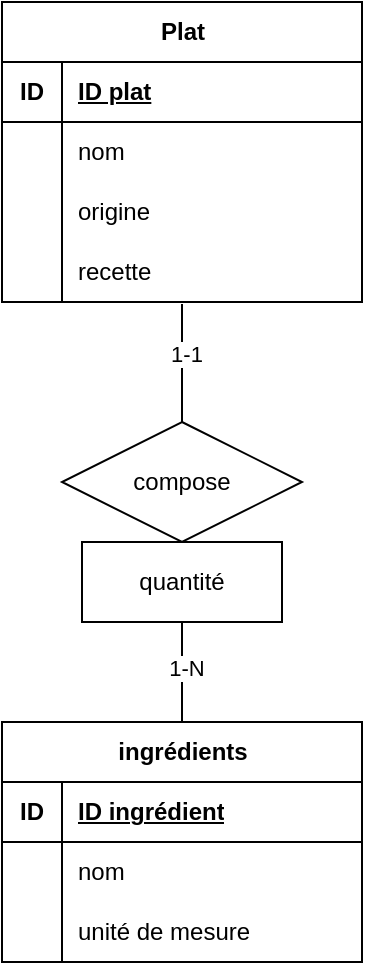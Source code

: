 <mxfile version="26.0.14">
  <diagram name="Page-1" id="A8SLJPfjG-xQEK_JpXzj">
    <mxGraphModel dx="1009" dy="685" grid="1" gridSize="10" guides="1" tooltips="1" connect="1" arrows="1" fold="1" page="1" pageScale="1" pageWidth="1169" pageHeight="827" math="0" shadow="0">
      <root>
        <mxCell id="0" />
        <mxCell id="1" parent="0" />
        <mxCell id="3v98fQpkNUPl8gpHUME3-1" value="Plat" style="shape=table;startSize=30;container=1;collapsible=1;childLayout=tableLayout;fixedRows=1;rowLines=0;fontStyle=1;align=center;resizeLast=1;html=1;" vertex="1" parent="1">
          <mxGeometry x="130" y="160" width="180" height="150" as="geometry" />
        </mxCell>
        <mxCell id="3v98fQpkNUPl8gpHUME3-2" value="" style="shape=tableRow;horizontal=0;startSize=0;swimlaneHead=0;swimlaneBody=0;fillColor=none;collapsible=0;dropTarget=0;points=[[0,0.5],[1,0.5]];portConstraint=eastwest;top=0;left=0;right=0;bottom=1;" vertex="1" parent="3v98fQpkNUPl8gpHUME3-1">
          <mxGeometry y="30" width="180" height="30" as="geometry" />
        </mxCell>
        <mxCell id="3v98fQpkNUPl8gpHUME3-3" value="ID" style="shape=partialRectangle;connectable=0;fillColor=none;top=0;left=0;bottom=0;right=0;fontStyle=1;overflow=hidden;whiteSpace=wrap;html=1;" vertex="1" parent="3v98fQpkNUPl8gpHUME3-2">
          <mxGeometry width="30" height="30" as="geometry">
            <mxRectangle width="30" height="30" as="alternateBounds" />
          </mxGeometry>
        </mxCell>
        <mxCell id="3v98fQpkNUPl8gpHUME3-4" value="ID plat" style="shape=partialRectangle;connectable=0;fillColor=none;top=0;left=0;bottom=0;right=0;align=left;spacingLeft=6;fontStyle=5;overflow=hidden;whiteSpace=wrap;html=1;" vertex="1" parent="3v98fQpkNUPl8gpHUME3-2">
          <mxGeometry x="30" width="150" height="30" as="geometry">
            <mxRectangle width="150" height="30" as="alternateBounds" />
          </mxGeometry>
        </mxCell>
        <mxCell id="3v98fQpkNUPl8gpHUME3-5" value="" style="shape=tableRow;horizontal=0;startSize=0;swimlaneHead=0;swimlaneBody=0;fillColor=none;collapsible=0;dropTarget=0;points=[[0,0.5],[1,0.5]];portConstraint=eastwest;top=0;left=0;right=0;bottom=0;" vertex="1" parent="3v98fQpkNUPl8gpHUME3-1">
          <mxGeometry y="60" width="180" height="30" as="geometry" />
        </mxCell>
        <mxCell id="3v98fQpkNUPl8gpHUME3-6" value="" style="shape=partialRectangle;connectable=0;fillColor=none;top=0;left=0;bottom=0;right=0;editable=1;overflow=hidden;whiteSpace=wrap;html=1;" vertex="1" parent="3v98fQpkNUPl8gpHUME3-5">
          <mxGeometry width="30" height="30" as="geometry">
            <mxRectangle width="30" height="30" as="alternateBounds" />
          </mxGeometry>
        </mxCell>
        <mxCell id="3v98fQpkNUPl8gpHUME3-7" value="nom" style="shape=partialRectangle;connectable=0;fillColor=none;top=0;left=0;bottom=0;right=0;align=left;spacingLeft=6;overflow=hidden;whiteSpace=wrap;html=1;" vertex="1" parent="3v98fQpkNUPl8gpHUME3-5">
          <mxGeometry x="30" width="150" height="30" as="geometry">
            <mxRectangle width="150" height="30" as="alternateBounds" />
          </mxGeometry>
        </mxCell>
        <mxCell id="3v98fQpkNUPl8gpHUME3-8" value="" style="shape=tableRow;horizontal=0;startSize=0;swimlaneHead=0;swimlaneBody=0;fillColor=none;collapsible=0;dropTarget=0;points=[[0,0.5],[1,0.5]];portConstraint=eastwest;top=0;left=0;right=0;bottom=0;" vertex="1" parent="3v98fQpkNUPl8gpHUME3-1">
          <mxGeometry y="90" width="180" height="30" as="geometry" />
        </mxCell>
        <mxCell id="3v98fQpkNUPl8gpHUME3-9" value="" style="shape=partialRectangle;connectable=0;fillColor=none;top=0;left=0;bottom=0;right=0;editable=1;overflow=hidden;whiteSpace=wrap;html=1;" vertex="1" parent="3v98fQpkNUPl8gpHUME3-8">
          <mxGeometry width="30" height="30" as="geometry">
            <mxRectangle width="30" height="30" as="alternateBounds" />
          </mxGeometry>
        </mxCell>
        <mxCell id="3v98fQpkNUPl8gpHUME3-10" value="origine" style="shape=partialRectangle;connectable=0;fillColor=none;top=0;left=0;bottom=0;right=0;align=left;spacingLeft=6;overflow=hidden;whiteSpace=wrap;html=1;" vertex="1" parent="3v98fQpkNUPl8gpHUME3-8">
          <mxGeometry x="30" width="150" height="30" as="geometry">
            <mxRectangle width="150" height="30" as="alternateBounds" />
          </mxGeometry>
        </mxCell>
        <mxCell id="3v98fQpkNUPl8gpHUME3-35" value="" style="shape=tableRow;horizontal=0;startSize=0;swimlaneHead=0;swimlaneBody=0;fillColor=none;collapsible=0;dropTarget=0;points=[[0,0.5],[1,0.5]];portConstraint=eastwest;top=0;left=0;right=0;bottom=0;" vertex="1" parent="3v98fQpkNUPl8gpHUME3-1">
          <mxGeometry y="120" width="180" height="30" as="geometry" />
        </mxCell>
        <mxCell id="3v98fQpkNUPl8gpHUME3-36" value="" style="shape=partialRectangle;connectable=0;fillColor=none;top=0;left=0;bottom=0;right=0;editable=1;overflow=hidden;whiteSpace=wrap;html=1;" vertex="1" parent="3v98fQpkNUPl8gpHUME3-35">
          <mxGeometry width="30" height="30" as="geometry">
            <mxRectangle width="30" height="30" as="alternateBounds" />
          </mxGeometry>
        </mxCell>
        <mxCell id="3v98fQpkNUPl8gpHUME3-37" value="recette" style="shape=partialRectangle;connectable=0;fillColor=none;top=0;left=0;bottom=0;right=0;align=left;spacingLeft=6;overflow=hidden;whiteSpace=wrap;html=1;" vertex="1" parent="3v98fQpkNUPl8gpHUME3-35">
          <mxGeometry x="30" width="150" height="30" as="geometry">
            <mxRectangle width="150" height="30" as="alternateBounds" />
          </mxGeometry>
        </mxCell>
        <mxCell id="3v98fQpkNUPl8gpHUME3-14" value="ingrédients" style="shape=table;startSize=30;container=1;collapsible=1;childLayout=tableLayout;fixedRows=1;rowLines=0;fontStyle=1;align=center;resizeLast=1;html=1;" vertex="1" parent="1">
          <mxGeometry x="130" y="520" width="180" height="120" as="geometry" />
        </mxCell>
        <mxCell id="3v98fQpkNUPl8gpHUME3-15" value="" style="shape=tableRow;horizontal=0;startSize=0;swimlaneHead=0;swimlaneBody=0;fillColor=none;collapsible=0;dropTarget=0;points=[[0,0.5],[1,0.5]];portConstraint=eastwest;top=0;left=0;right=0;bottom=1;" vertex="1" parent="3v98fQpkNUPl8gpHUME3-14">
          <mxGeometry y="30" width="180" height="30" as="geometry" />
        </mxCell>
        <mxCell id="3v98fQpkNUPl8gpHUME3-16" value="ID" style="shape=partialRectangle;connectable=0;fillColor=none;top=0;left=0;bottom=0;right=0;fontStyle=1;overflow=hidden;whiteSpace=wrap;html=1;" vertex="1" parent="3v98fQpkNUPl8gpHUME3-15">
          <mxGeometry width="30" height="30" as="geometry">
            <mxRectangle width="30" height="30" as="alternateBounds" />
          </mxGeometry>
        </mxCell>
        <mxCell id="3v98fQpkNUPl8gpHUME3-17" value="ID ingrédient" style="shape=partialRectangle;connectable=0;fillColor=none;top=0;left=0;bottom=0;right=0;align=left;spacingLeft=6;fontStyle=5;overflow=hidden;whiteSpace=wrap;html=1;" vertex="1" parent="3v98fQpkNUPl8gpHUME3-15">
          <mxGeometry x="30" width="150" height="30" as="geometry">
            <mxRectangle width="150" height="30" as="alternateBounds" />
          </mxGeometry>
        </mxCell>
        <mxCell id="3v98fQpkNUPl8gpHUME3-18" value="" style="shape=tableRow;horizontal=0;startSize=0;swimlaneHead=0;swimlaneBody=0;fillColor=none;collapsible=0;dropTarget=0;points=[[0,0.5],[1,0.5]];portConstraint=eastwest;top=0;left=0;right=0;bottom=0;" vertex="1" parent="3v98fQpkNUPl8gpHUME3-14">
          <mxGeometry y="60" width="180" height="30" as="geometry" />
        </mxCell>
        <mxCell id="3v98fQpkNUPl8gpHUME3-19" value="" style="shape=partialRectangle;connectable=0;fillColor=none;top=0;left=0;bottom=0;right=0;editable=1;overflow=hidden;whiteSpace=wrap;html=1;" vertex="1" parent="3v98fQpkNUPl8gpHUME3-18">
          <mxGeometry width="30" height="30" as="geometry">
            <mxRectangle width="30" height="30" as="alternateBounds" />
          </mxGeometry>
        </mxCell>
        <mxCell id="3v98fQpkNUPl8gpHUME3-20" value="nom" style="shape=partialRectangle;connectable=0;fillColor=none;top=0;left=0;bottom=0;right=0;align=left;spacingLeft=6;overflow=hidden;whiteSpace=wrap;html=1;" vertex="1" parent="3v98fQpkNUPl8gpHUME3-18">
          <mxGeometry x="30" width="150" height="30" as="geometry">
            <mxRectangle width="150" height="30" as="alternateBounds" />
          </mxGeometry>
        </mxCell>
        <mxCell id="3v98fQpkNUPl8gpHUME3-30" value="" style="shape=tableRow;horizontal=0;startSize=0;swimlaneHead=0;swimlaneBody=0;fillColor=none;collapsible=0;dropTarget=0;points=[[0,0.5],[1,0.5]];portConstraint=eastwest;top=0;left=0;right=0;bottom=0;" vertex="1" parent="3v98fQpkNUPl8gpHUME3-14">
          <mxGeometry y="90" width="180" height="30" as="geometry" />
        </mxCell>
        <mxCell id="3v98fQpkNUPl8gpHUME3-31" value="" style="shape=partialRectangle;connectable=0;fillColor=none;top=0;left=0;bottom=0;right=0;editable=1;overflow=hidden;whiteSpace=wrap;html=1;" vertex="1" parent="3v98fQpkNUPl8gpHUME3-30">
          <mxGeometry width="30" height="30" as="geometry">
            <mxRectangle width="30" height="30" as="alternateBounds" />
          </mxGeometry>
        </mxCell>
        <mxCell id="3v98fQpkNUPl8gpHUME3-32" value="unité de mesure" style="shape=partialRectangle;connectable=0;fillColor=none;top=0;left=0;bottom=0;right=0;align=left;spacingLeft=6;overflow=hidden;whiteSpace=wrap;html=1;" vertex="1" parent="3v98fQpkNUPl8gpHUME3-30">
          <mxGeometry x="30" width="150" height="30" as="geometry">
            <mxRectangle width="150" height="30" as="alternateBounds" />
          </mxGeometry>
        </mxCell>
        <mxCell id="3v98fQpkNUPl8gpHUME3-29" value="" style="group" vertex="1" connectable="0" parent="1">
          <mxGeometry x="160" y="370" width="120" height="100" as="geometry" />
        </mxCell>
        <mxCell id="3v98fQpkNUPl8gpHUME3-27" value="compose" style="shape=rhombus;perimeter=rhombusPerimeter;whiteSpace=wrap;html=1;align=center;" vertex="1" parent="3v98fQpkNUPl8gpHUME3-29">
          <mxGeometry width="120" height="60" as="geometry" />
        </mxCell>
        <mxCell id="3v98fQpkNUPl8gpHUME3-28" value="quantité" style="whiteSpace=wrap;html=1;align=center;" vertex="1" parent="3v98fQpkNUPl8gpHUME3-29">
          <mxGeometry x="10" y="60" width="100" height="40" as="geometry" />
        </mxCell>
        <mxCell id="3v98fQpkNUPl8gpHUME3-33" value="" style="endArrow=none;html=1;rounded=0;exitX=0.5;exitY=0;exitDx=0;exitDy=0;entryX=0.5;entryY=1.033;entryDx=0;entryDy=0;entryPerimeter=0;" edge="1" parent="1" source="3v98fQpkNUPl8gpHUME3-27" target="3v98fQpkNUPl8gpHUME3-35">
          <mxGeometry relative="1" as="geometry">
            <mxPoint x="440" y="450" as="sourcePoint" />
            <mxPoint x="350" y="380" as="targetPoint" />
          </mxGeometry>
        </mxCell>
        <mxCell id="3v98fQpkNUPl8gpHUME3-39" value="1-1" style="edgeLabel;html=1;align=center;verticalAlign=middle;resizable=0;points=[];" vertex="1" connectable="0" parent="3v98fQpkNUPl8gpHUME3-33">
          <mxGeometry x="0.152" y="-2" relative="1" as="geometry">
            <mxPoint as="offset" />
          </mxGeometry>
        </mxCell>
        <mxCell id="3v98fQpkNUPl8gpHUME3-34" value="" style="endArrow=none;html=1;rounded=0;exitX=0.5;exitY=0;exitDx=0;exitDy=0;entryX=0.5;entryY=1;entryDx=0;entryDy=0;" edge="1" parent="1" source="3v98fQpkNUPl8gpHUME3-14" target="3v98fQpkNUPl8gpHUME3-28">
          <mxGeometry relative="1" as="geometry">
            <mxPoint x="230" y="380" as="sourcePoint" />
            <mxPoint x="231" y="340" as="targetPoint" />
          </mxGeometry>
        </mxCell>
        <mxCell id="3v98fQpkNUPl8gpHUME3-38" value="1-N" style="edgeLabel;html=1;align=center;verticalAlign=middle;resizable=0;points=[];" vertex="1" connectable="0" parent="3v98fQpkNUPl8gpHUME3-34">
          <mxGeometry x="0.08" y="-2" relative="1" as="geometry">
            <mxPoint as="offset" />
          </mxGeometry>
        </mxCell>
      </root>
    </mxGraphModel>
  </diagram>
</mxfile>
